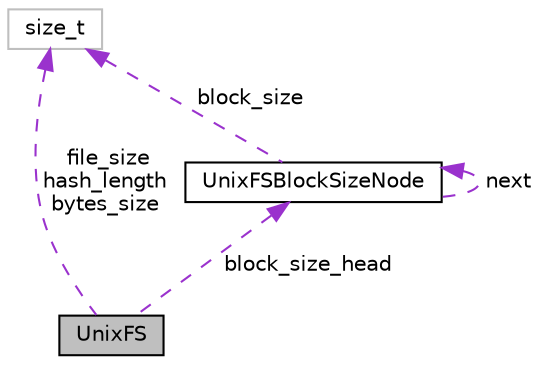 digraph "UnixFS"
{
  edge [fontname="Helvetica",fontsize="10",labelfontname="Helvetica",labelfontsize="10"];
  node [fontname="Helvetica",fontsize="10",shape=record];
  Node1 [label="UnixFS",height=0.2,width=0.4,color="black", fillcolor="grey75", style="filled", fontcolor="black"];
  Node2 -> Node1 [dir="back",color="darkorchid3",fontsize="10",style="dashed",label=" block_size_head" ];
  Node2 [label="UnixFSBlockSizeNode",height=0.2,width=0.4,color="black", fillcolor="white", style="filled",URL="$struct_unix_f_s_block_size_node.html"];
  Node2 -> Node2 [dir="back",color="darkorchid3",fontsize="10",style="dashed",label=" next" ];
  Node3 -> Node2 [dir="back",color="darkorchid3",fontsize="10",style="dashed",label=" block_size" ];
  Node3 [label="size_t",height=0.2,width=0.4,color="grey75", fillcolor="white", style="filled"];
  Node3 -> Node1 [dir="back",color="darkorchid3",fontsize="10",style="dashed",label=" file_size\nhash_length\nbytes_size" ];
}
